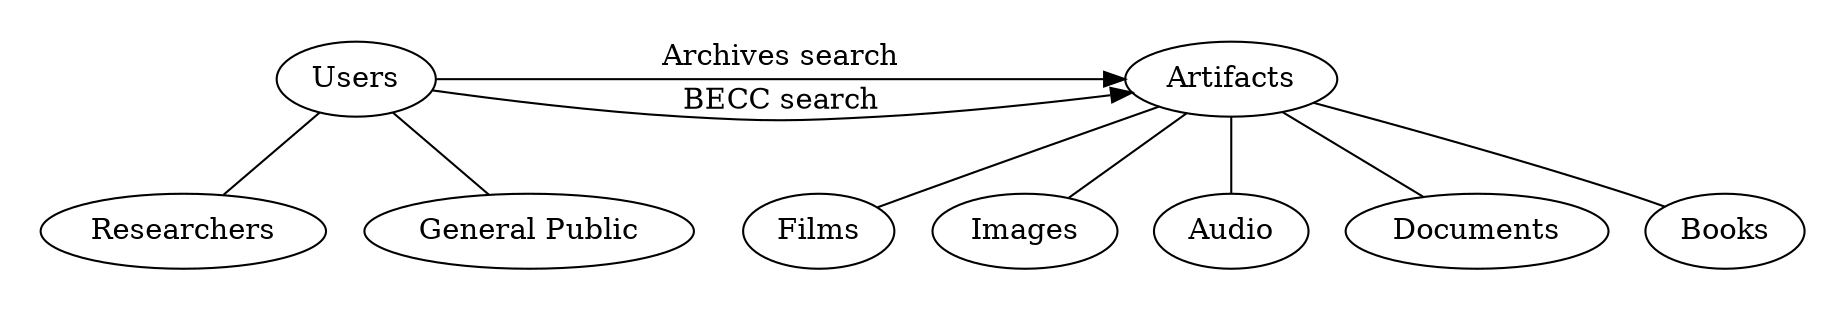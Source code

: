 // Domain model, or "problem space"

digraph domain {
  compound = true;
  node [shape=box];

  subgraph blah {
    edge [dir=none];
    
    subgraph cluster1 {
      color = white;
      node [shape=ellipse];
      u [label="Users"];
      r [label="Researchers"];
      g [label="General Public"];
    }

    subgraph cluster2 {
      color = white;
      node [shape=ellipse];
      ar [label="Artifacts"];
      f [label="Films"];
      i [label="Images"];
      a [label="Audio"];
      d [label="Documents"];
      b [label="Books"];
    }

    u -> {r; g};
    ar -> {f; i; a; d; b};
  }
  
  u -> ar [label="Archives search", constraint=false];
  u -> ar [label="BECC search", constraint=false];
}
